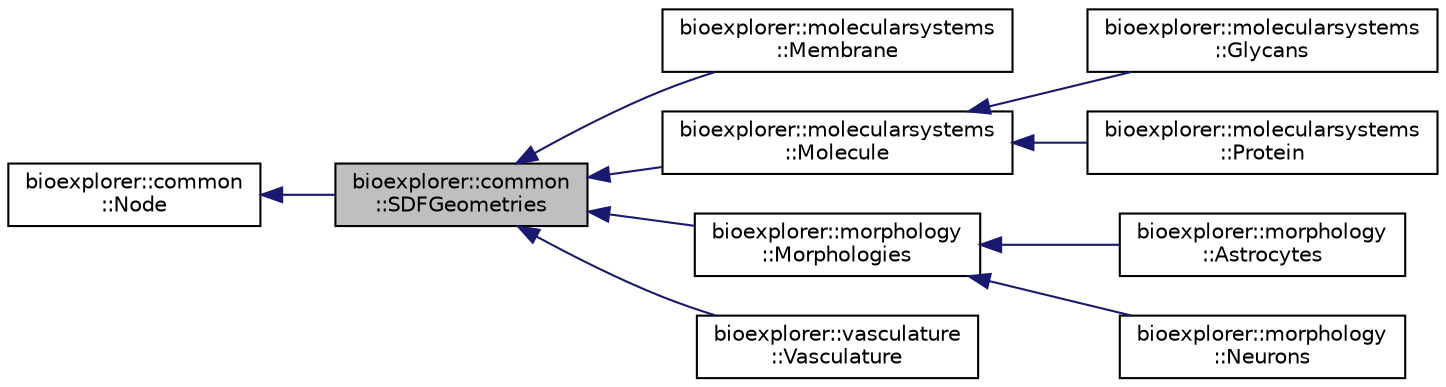 digraph "bioexplorer::common::SDFGeometries"
{
 // LATEX_PDF_SIZE
  edge [fontname="Helvetica",fontsize="10",labelfontname="Helvetica",labelfontsize="10"];
  node [fontname="Helvetica",fontsize="10",shape=record];
  rankdir="LR";
  Node1 [label="bioexplorer::common\l::SDFGeometries",height=0.2,width=0.4,color="black", fillcolor="grey75", style="filled", fontcolor="black",tooltip="The SDFGeometries abstract class is used as a parent to any assembly that potentially requires the si..."];
  Node2 -> Node1 [dir="back",color="midnightblue",fontsize="10",style="solid",fontname="Helvetica"];
  Node2 [label="bioexplorer::common\l::Node",height=0.2,width=0.4,color="black", fillcolor="white", style="filled",URL="$d7/d93/classbioexplorer_1_1common_1_1Node.html",tooltip="The Node class."];
  Node1 -> Node3 [dir="back",color="midnightblue",fontsize="10",style="solid",fontname="Helvetica"];
  Node3 [label="bioexplorer::molecularsystems\l::Membrane",height=0.2,width=0.4,color="black", fillcolor="white", style="filled",URL="$d4/d3d/classbioexplorer_1_1molecularsystems_1_1Membrane.html",tooltip="A Membrane object implements a 3D structure of a given shape, but with a surface composed of instance..."];
  Node1 -> Node4 [dir="back",color="midnightblue",fontsize="10",style="solid",fontname="Helvetica"];
  Node4 [label="bioexplorer::molecularsystems\l::Molecule",height=0.2,width=0.4,color="black", fillcolor="white", style="filled",URL="$da/dff/classbioexplorer_1_1molecularsystems_1_1Molecule.html",tooltip="The Molecule class implements the 3D representation of a molecule. The object also contains metadata ..."];
  Node4 -> Node5 [dir="back",color="midnightblue",fontsize="10",style="solid",fontname="Helvetica"];
  Node5 [label="bioexplorer::molecularsystems\l::Glycans",height=0.2,width=0.4,color="black", fillcolor="white", style="filled",URL="$da/de6/classbioexplorer_1_1molecularsystems_1_1Glycans.html",tooltip="The Glycans class."];
  Node4 -> Node6 [dir="back",color="midnightblue",fontsize="10",style="solid",fontname="Helvetica"];
  Node6 [label="bioexplorer::molecularsystems\l::Protein",height=0.2,width=0.4,color="black", fillcolor="white", style="filled",URL="$dd/da4/classbioexplorer_1_1molecularsystems_1_1Protein.html",tooltip="The Protein class."];
  Node1 -> Node7 [dir="back",color="midnightblue",fontsize="10",style="solid",fontname="Helvetica"];
  Node7 [label="bioexplorer::morphology\l::Morphologies",height=0.2,width=0.4,color="black", fillcolor="white", style="filled",URL="$dc/dbc/classbioexplorer_1_1morphology_1_1Morphologies.html",tooltip="The Morphologies class."];
  Node7 -> Node8 [dir="back",color="midnightblue",fontsize="10",style="solid",fontname="Helvetica"];
  Node8 [label="bioexplorer::morphology\l::Astrocytes",height=0.2,width=0.4,color="black", fillcolor="white", style="filled",URL="$d2/d3a/classbioexplorer_1_1morphology_1_1Astrocytes.html",tooltip=" "];
  Node7 -> Node9 [dir="back",color="midnightblue",fontsize="10",style="solid",fontname="Helvetica"];
  Node9 [label="bioexplorer::morphology\l::Neurons",height=0.2,width=0.4,color="black", fillcolor="white", style="filled",URL="$d1/d39/classbioexplorer_1_1morphology_1_1Neurons.html",tooltip=" "];
  Node1 -> Node10 [dir="back",color="midnightblue",fontsize="10",style="solid",fontname="Helvetica"];
  Node10 [label="bioexplorer::vasculature\l::Vasculature",height=0.2,width=0.4,color="black", fillcolor="white", style="filled",URL="$d8/d29/classbioexplorer_1_1vasculature_1_1Vasculature.html",tooltip=" "];
}
